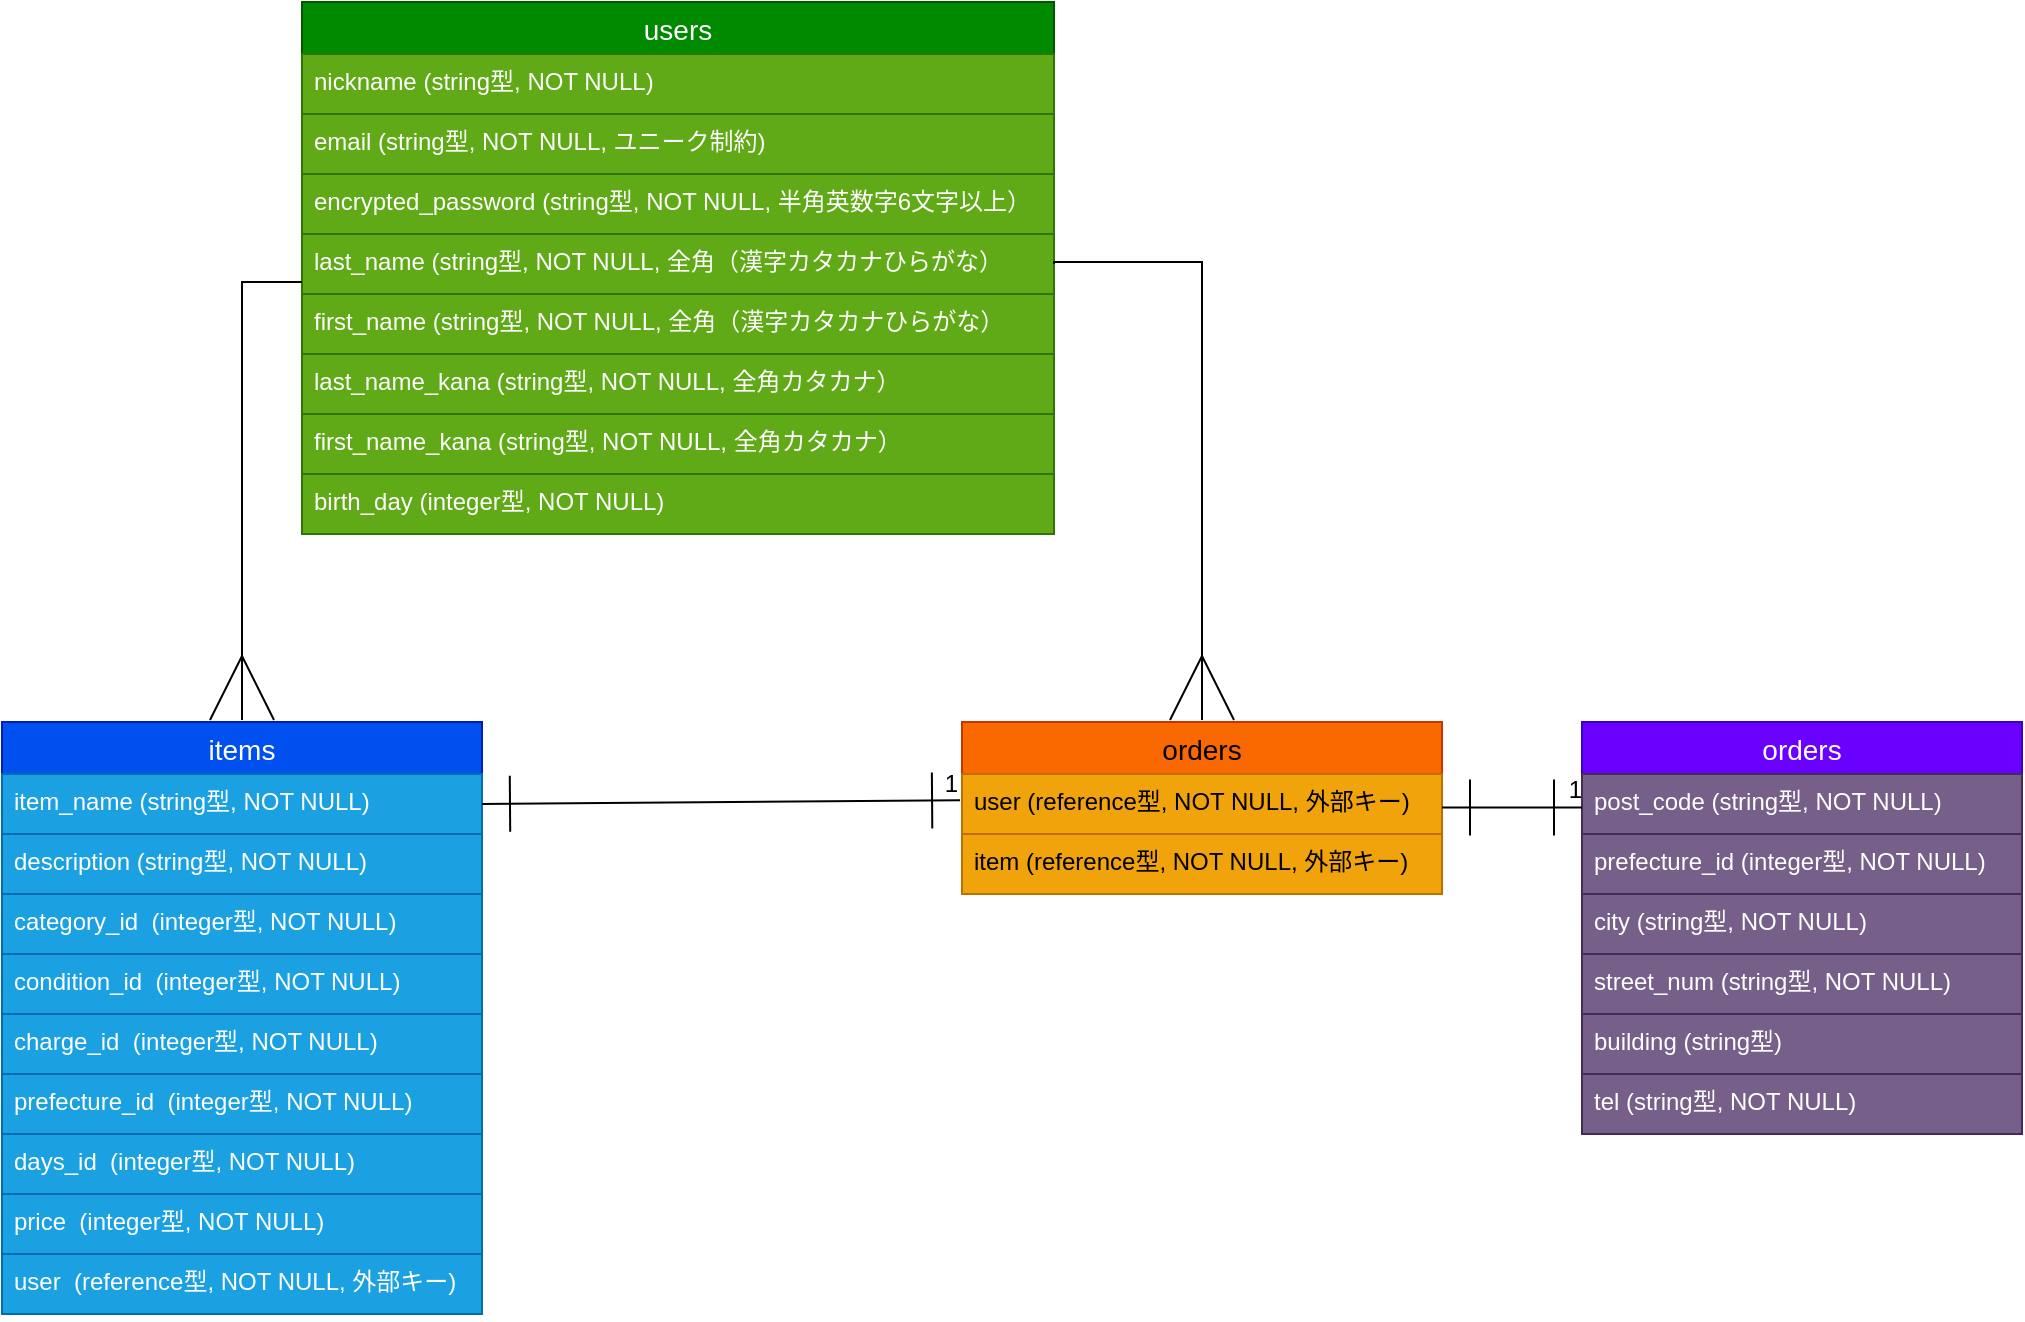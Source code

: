 <mxfile>
    <diagram id="WjhlEcUU9wR8axeZ94Rc" name="Page-1">
        <mxGraphModel dx="1179" dy="827" grid="1" gridSize="10" guides="1" tooltips="1" connect="1" arrows="1" fold="1" page="1" pageScale="1" pageWidth="827" pageHeight="1169" background="none" math="0" shadow="0">
            <root>
                <mxCell id="0"/>
                <mxCell id="1" parent="0"/>
                <mxCell id="2" value="users" style="swimlane;fontStyle=0;childLayout=stackLayout;horizontal=1;startSize=26;horizontalStack=0;resizeParent=1;resizeParentMax=0;resizeLast=0;collapsible=1;marginBottom=0;align=center;fontSize=14;rounded=0;fillColor=#008a00;fontColor=#ffffff;strokeColor=#005700;" parent="1" vertex="1">
                    <mxGeometry x="150" width="376" height="266" as="geometry">
                        <mxRectangle x="254" y="30" width="60" height="30" as="alternateBounds"/>
                    </mxGeometry>
                </mxCell>
                <mxCell id="17" value="nickname (string型, NOT NULL)" style="text;strokeColor=#2D7600;fillColor=#60a917;spacingLeft=4;spacingRight=4;overflow=hidden;rotatable=0;points=[[0,0.5],[1,0.5]];portConstraint=eastwest;fontSize=12;rounded=0;fontColor=#ffffff;" parent="2" vertex="1">
                    <mxGeometry y="26" width="376" height="30" as="geometry"/>
                </mxCell>
                <mxCell id="3" value="email (string型, NOT NULL, ユニーク制約)&#10;" style="text;strokeColor=#2D7600;fillColor=#60a917;spacingLeft=4;spacingRight=4;overflow=hidden;rotatable=0;points=[[0,0.5],[1,0.5]];portConstraint=eastwest;fontSize=12;rounded=0;fontColor=#ffffff;" parent="2" vertex="1">
                    <mxGeometry y="56" width="376" height="30" as="geometry"/>
                </mxCell>
                <mxCell id="4" value="encrypted_password (string型, NOT NULL, 半角英数字6文字以上）&#10;" style="text;strokeColor=#2D7600;fillColor=#60a917;spacingLeft=4;spacingRight=4;overflow=hidden;rotatable=0;points=[[0,0.5],[1,0.5]];portConstraint=eastwest;fontSize=12;rounded=0;fontColor=#ffffff;" parent="2" vertex="1">
                    <mxGeometry y="86" width="376" height="30" as="geometry"/>
                </mxCell>
                <mxCell id="5" value="last_name (string型, NOT NULL, 全角（漢字カタカナひらがな）&#10;" style="text;strokeColor=#2D7600;fillColor=#60a917;spacingLeft=4;spacingRight=4;overflow=hidden;rotatable=0;points=[[0,0.5],[1,0.5]];portConstraint=eastwest;fontSize=12;rounded=0;fontColor=#ffffff;" parent="2" vertex="1">
                    <mxGeometry y="116" width="376" height="30" as="geometry"/>
                </mxCell>
                <mxCell id="23" value="first_name (string型, NOT NULL, 全角（漢字カタカナひらがな）&#10;" style="text;strokeColor=#2D7600;fillColor=#60a917;spacingLeft=4;spacingRight=4;overflow=hidden;rotatable=0;points=[[0,0.5],[1,0.5]];portConstraint=eastwest;fontSize=12;rounded=0;fontColor=#ffffff;" parent="2" vertex="1">
                    <mxGeometry y="146" width="376" height="30" as="geometry"/>
                </mxCell>
                <mxCell id="22" value="last_name_kana (string型, NOT NULL, 全角カタカナ）&#10;" style="text;strokeColor=#2D7600;fillColor=#60a917;spacingLeft=4;spacingRight=4;overflow=hidden;rotatable=0;points=[[0,0.5],[1,0.5]];portConstraint=eastwest;fontSize=12;rounded=0;fontColor=#ffffff;" parent="2" vertex="1">
                    <mxGeometry y="176" width="376" height="30" as="geometry"/>
                </mxCell>
                <mxCell id="21" value="first_name_kana (string型, NOT NULL, 全角カタカナ）&#10;" style="text;strokeColor=#2D7600;fillColor=#60a917;spacingLeft=4;spacingRight=4;overflow=hidden;rotatable=0;points=[[0,0.5],[1,0.5]];portConstraint=eastwest;fontSize=12;rounded=0;fontColor=#ffffff;" parent="2" vertex="1">
                    <mxGeometry y="206" width="376" height="30" as="geometry"/>
                </mxCell>
                <mxCell id="24" value="birth_day (integer型, NOT NULL)" style="text;strokeColor=#2D7600;fillColor=#60a917;spacingLeft=4;spacingRight=4;overflow=hidden;rotatable=0;points=[[0,0.5],[1,0.5]];portConstraint=eastwest;fontSize=12;rounded=0;fontColor=#ffffff;" parent="2" vertex="1">
                    <mxGeometry y="236" width="376" height="30" as="geometry"/>
                </mxCell>
                <mxCell id="25" value="items" style="swimlane;fontStyle=0;childLayout=stackLayout;horizontal=1;startSize=26;horizontalStack=0;resizeParent=1;resizeParentMax=0;resizeLast=0;collapsible=1;marginBottom=0;align=center;fontSize=14;rounded=0;fillColor=#0050ef;fontColor=#ffffff;strokeColor=#001DBC;" parent="1" vertex="1">
                    <mxGeometry y="360" width="240" height="296" as="geometry"/>
                </mxCell>
                <mxCell id="27" value="item_name (string型, NOT NULL)" style="text;strokeColor=#006EAF;fillColor=#1ba1e2;spacingLeft=4;spacingRight=4;overflow=hidden;rotatable=0;points=[[0,0.5],[1,0.5]];portConstraint=eastwest;fontSize=12;rounded=0;fontColor=#ffffff;" parent="25" vertex="1">
                    <mxGeometry y="26" width="240" height="30" as="geometry"/>
                </mxCell>
                <mxCell id="28" value="description (string型, NOT NULL)" style="text;strokeColor=#006EAF;fillColor=#1ba1e2;spacingLeft=4;spacingRight=4;overflow=hidden;rotatable=0;points=[[0,0.5],[1,0.5]];portConstraint=eastwest;fontSize=12;rounded=0;fontColor=#ffffff;" parent="25" vertex="1">
                    <mxGeometry y="56" width="240" height="30" as="geometry"/>
                </mxCell>
                <mxCell id="33" value="category_id  (integer型, NOT NULL)" style="text;strokeColor=#006EAF;fillColor=#1ba1e2;spacingLeft=4;spacingRight=4;overflow=hidden;rotatable=0;points=[[0,0.5],[1,0.5]];portConstraint=eastwest;fontSize=12;rounded=0;fontColor=#ffffff;" parent="25" vertex="1">
                    <mxGeometry y="86" width="240" height="30" as="geometry"/>
                </mxCell>
                <mxCell id="32" value="condition_id  (integer型, NOT NULL)" style="text;strokeColor=#006EAF;fillColor=#1ba1e2;spacingLeft=4;spacingRight=4;overflow=hidden;rotatable=0;points=[[0,0.5],[1,0.5]];portConstraint=eastwest;fontSize=12;rounded=0;fontColor=#ffffff;" parent="25" vertex="1">
                    <mxGeometry y="116" width="240" height="30" as="geometry"/>
                </mxCell>
                <mxCell id="31" value="charge_id  (integer型, NOT NULL)" style="text;strokeColor=#006EAF;fillColor=#1ba1e2;spacingLeft=4;spacingRight=4;overflow=hidden;rotatable=0;points=[[0,0.5],[1,0.5]];portConstraint=eastwest;fontSize=12;rounded=0;fontColor=#ffffff;" parent="25" vertex="1">
                    <mxGeometry y="146" width="240" height="30" as="geometry"/>
                </mxCell>
                <mxCell id="30" value="prefecture_id  (integer型, NOT NULL)" style="text;strokeColor=#006EAF;fillColor=#1ba1e2;spacingLeft=4;spacingRight=4;overflow=hidden;rotatable=0;points=[[0,0.5],[1,0.5]];portConstraint=eastwest;fontSize=12;rounded=0;fontColor=#ffffff;" parent="25" vertex="1">
                    <mxGeometry y="176" width="240" height="30" as="geometry"/>
                </mxCell>
                <mxCell id="29" value="days_id  (integer型, NOT NULL)" style="text;strokeColor=#006EAF;fillColor=#1ba1e2;spacingLeft=4;spacingRight=4;overflow=hidden;rotatable=0;points=[[0,0.5],[1,0.5]];portConstraint=eastwest;fontSize=12;rounded=0;fontColor=#ffffff;" parent="25" vertex="1">
                    <mxGeometry y="206" width="240" height="30" as="geometry"/>
                </mxCell>
                <mxCell id="43" value="price  (integer型, NOT NULL)" style="text;strokeColor=#006EAF;fillColor=#1ba1e2;spacingLeft=4;spacingRight=4;overflow=hidden;rotatable=0;points=[[0,0.5],[1,0.5]];portConstraint=eastwest;fontSize=12;rounded=0;fontColor=#ffffff;" parent="25" vertex="1">
                    <mxGeometry y="236" width="240" height="30" as="geometry"/>
                </mxCell>
                <mxCell id="44" value="user  (reference型, NOT NULL, 外部キー)" style="text;strokeColor=#006EAF;fillColor=#1ba1e2;spacingLeft=4;spacingRight=4;overflow=hidden;rotatable=0;points=[[0,0.5],[1,0.5]];portConstraint=eastwest;fontSize=12;rounded=0;fontColor=#ffffff;" parent="25" vertex="1">
                    <mxGeometry y="266" width="240" height="30" as="geometry"/>
                </mxCell>
                <mxCell id="34" value="orders" style="swimlane;fontStyle=0;childLayout=stackLayout;horizontal=1;startSize=26;horizontalStack=0;resizeParent=1;resizeParentMax=0;resizeLast=0;collapsible=1;marginBottom=0;align=center;fontSize=14;rounded=0;fillColor=#6a00ff;fontColor=#ffffff;strokeColor=#3700CC;" parent="1" vertex="1">
                    <mxGeometry x="790" y="360" width="220" height="206" as="geometry"/>
                </mxCell>
                <mxCell id="35" value="post_code (string型, NOT NULL)" style="text;strokeColor=#432D57;fillColor=#76608a;spacingLeft=4;spacingRight=4;overflow=hidden;rotatable=0;points=[[0,0.5],[1,0.5]];portConstraint=eastwest;fontSize=12;rounded=0;fontColor=#ffffff;" parent="34" vertex="1">
                    <mxGeometry y="26" width="220" height="30" as="geometry"/>
                </mxCell>
                <mxCell id="36" value="prefecture_id (integer型, NOT NULL)" style="text;strokeColor=#432D57;fillColor=#76608a;spacingLeft=4;spacingRight=4;overflow=hidden;rotatable=0;points=[[0,0.5],[1,0.5]];portConstraint=eastwest;fontSize=12;rounded=0;fontColor=#ffffff;" parent="34" vertex="1">
                    <mxGeometry y="56" width="220" height="30" as="geometry"/>
                </mxCell>
                <mxCell id="37" value="city (string型, NOT NULL)" style="text;strokeColor=#432D57;fillColor=#76608a;spacingLeft=4;spacingRight=4;overflow=hidden;rotatable=0;points=[[0,0.5],[1,0.5]];portConstraint=eastwest;fontSize=12;rounded=0;fontColor=#ffffff;" parent="34" vertex="1">
                    <mxGeometry y="86" width="220" height="30" as="geometry"/>
                </mxCell>
                <mxCell id="38" value="street_num (string型, NOT NULL)" style="text;strokeColor=#432D57;fillColor=#76608a;spacingLeft=4;spacingRight=4;overflow=hidden;rotatable=0;points=[[0,0.5],[1,0.5]];portConstraint=eastwest;fontSize=12;rounded=0;fontColor=#ffffff;" parent="34" vertex="1">
                    <mxGeometry y="116" width="220" height="30" as="geometry"/>
                </mxCell>
                <mxCell id="39" value="building (string型)" style="text;strokeColor=#432D57;fillColor=#76608a;spacingLeft=4;spacingRight=4;overflow=hidden;rotatable=0;points=[[0,0.5],[1,0.5]];portConstraint=eastwest;fontSize=12;rounded=0;fontColor=#ffffff;" parent="34" vertex="1">
                    <mxGeometry y="146" width="220" height="30" as="geometry"/>
                </mxCell>
                <mxCell id="59" value="tel (string型, NOT NULL)" style="text;strokeColor=#432D57;fillColor=#76608a;spacingLeft=4;spacingRight=4;overflow=hidden;rotatable=0;points=[[0,0.5],[1,0.5]];portConstraint=eastwest;fontSize=12;rounded=0;fontColor=#ffffff;" parent="34" vertex="1">
                    <mxGeometry y="176" width="220" height="30" as="geometry"/>
                </mxCell>
                <mxCell id="45" value="" style="endArrow=ERone;html=1;rounded=0;entryX=-0.004;entryY=0.439;entryDx=0;entryDy=0;startArrow=ERone;startFill=0;sourcePerimeterSpacing=0;targetPerimeterSpacing=0;strokeWidth=1;endSize=26;endFill=0;jumpSize=6;startSize=26;exitX=1;exitY=0.5;exitDx=0;exitDy=0;entryPerimeter=0;" parent="1" source="27" target="56" edge="1">
                    <mxGeometry relative="1" as="geometry">
                        <mxPoint x="250" y="480" as="sourcePoint"/>
                        <mxPoint x="410" y="478" as="targetPoint"/>
                        <Array as="points"/>
                    </mxGeometry>
                </mxCell>
                <mxCell id="46" value="1" style="resizable=0;html=1;align=right;verticalAlign=bottom;rounded=0;" parent="45" connectable="0" vertex="1">
                    <mxGeometry x="1" relative="1" as="geometry"/>
                </mxCell>
                <mxCell id="47" value="" style="edgeStyle=orthogonalEdgeStyle;fontSize=12;html=1;endArrow=ERmany;endFill=0;movable=1;resizable=1;rotatable=1;deletable=1;editable=1;connectable=1;targetPerimeterSpacing=1;endSize=30;rounded=0;" parent="1" edge="1">
                    <mxGeometry width="100" height="100" relative="1" as="geometry">
                        <mxPoint x="150" y="140" as="sourcePoint"/>
                        <mxPoint x="120" y="359" as="targetPoint"/>
                        <Array as="points">
                            <mxPoint x="120" y="140"/>
                            <mxPoint x="120" y="359"/>
                        </Array>
                    </mxGeometry>
                </mxCell>
                <mxCell id="48" value="" style="edgeStyle=orthogonalEdgeStyle;fontSize=12;html=1;endArrow=ERmany;endFill=0;exitX=1;exitY=0.5;exitDx=0;exitDy=0;movable=1;resizable=1;rotatable=1;deletable=1;editable=1;connectable=1;targetPerimeterSpacing=1;endSize=30;rounded=0;" parent="1" source="5" target="50" edge="1">
                    <mxGeometry width="100" height="100" relative="1" as="geometry">
                        <mxPoint x="604" y="191" as="sourcePoint"/>
                        <mxPoint x="510" y="360" as="targetPoint"/>
                        <Array as="points">
                            <mxPoint x="600" y="130"/>
                        </Array>
                    </mxGeometry>
                </mxCell>
                <mxCell id="50" value="orders" style="swimlane;fontStyle=0;childLayout=stackLayout;horizontal=1;startSize=26;horizontalStack=0;resizeParent=1;resizeParentMax=0;resizeLast=0;collapsible=1;marginBottom=0;align=center;fontSize=14;rounded=0;fillColor=#fa6800;fontColor=#000000;strokeColor=#C73500;" parent="1" vertex="1">
                    <mxGeometry x="480" y="360" width="240" height="86" as="geometry"/>
                </mxCell>
                <mxCell id="56" value="user (reference型, NOT NULL, 外部キー)" style="text;strokeColor=#BD7000;fillColor=#f0a30a;spacingLeft=4;spacingRight=4;overflow=hidden;rotatable=0;points=[[0,0.5],[1,0.5]];portConstraint=eastwest;fontSize=12;rounded=0;fontColor=#000000;" parent="50" vertex="1">
                    <mxGeometry y="26" width="240" height="30" as="geometry"/>
                </mxCell>
                <mxCell id="57" value="item (reference型, NOT NULL, 外部キー)" style="text;strokeColor=#BD7000;fillColor=#f0a30a;spacingLeft=4;spacingRight=4;overflow=hidden;rotatable=0;points=[[0,0.5],[1,0.5]];portConstraint=eastwest;fontSize=12;rounded=0;fontColor=#000000;" parent="50" vertex="1">
                    <mxGeometry y="56" width="240" height="30" as="geometry"/>
                </mxCell>
                <mxCell id="60" value="" style="endArrow=ERone;html=1;rounded=0;startArrow=ERone;startFill=0;sourcePerimeterSpacing=0;targetPerimeterSpacing=0;strokeWidth=1;endSize=26;endFill=0;jumpSize=6;startSize=26;" parent="1" edge="1">
                    <mxGeometry relative="1" as="geometry">
                        <mxPoint x="720" y="402.69" as="sourcePoint"/>
                        <mxPoint x="790" y="402.69" as="targetPoint"/>
                        <Array as="points"/>
                    </mxGeometry>
                </mxCell>
                <mxCell id="61" value="1" style="resizable=0;html=1;align=right;verticalAlign=bottom;rounded=0;" parent="60" connectable="0" vertex="1">
                    <mxGeometry x="1" relative="1" as="geometry"/>
                </mxCell>
            </root>
        </mxGraphModel>
    </diagram>
</mxfile>